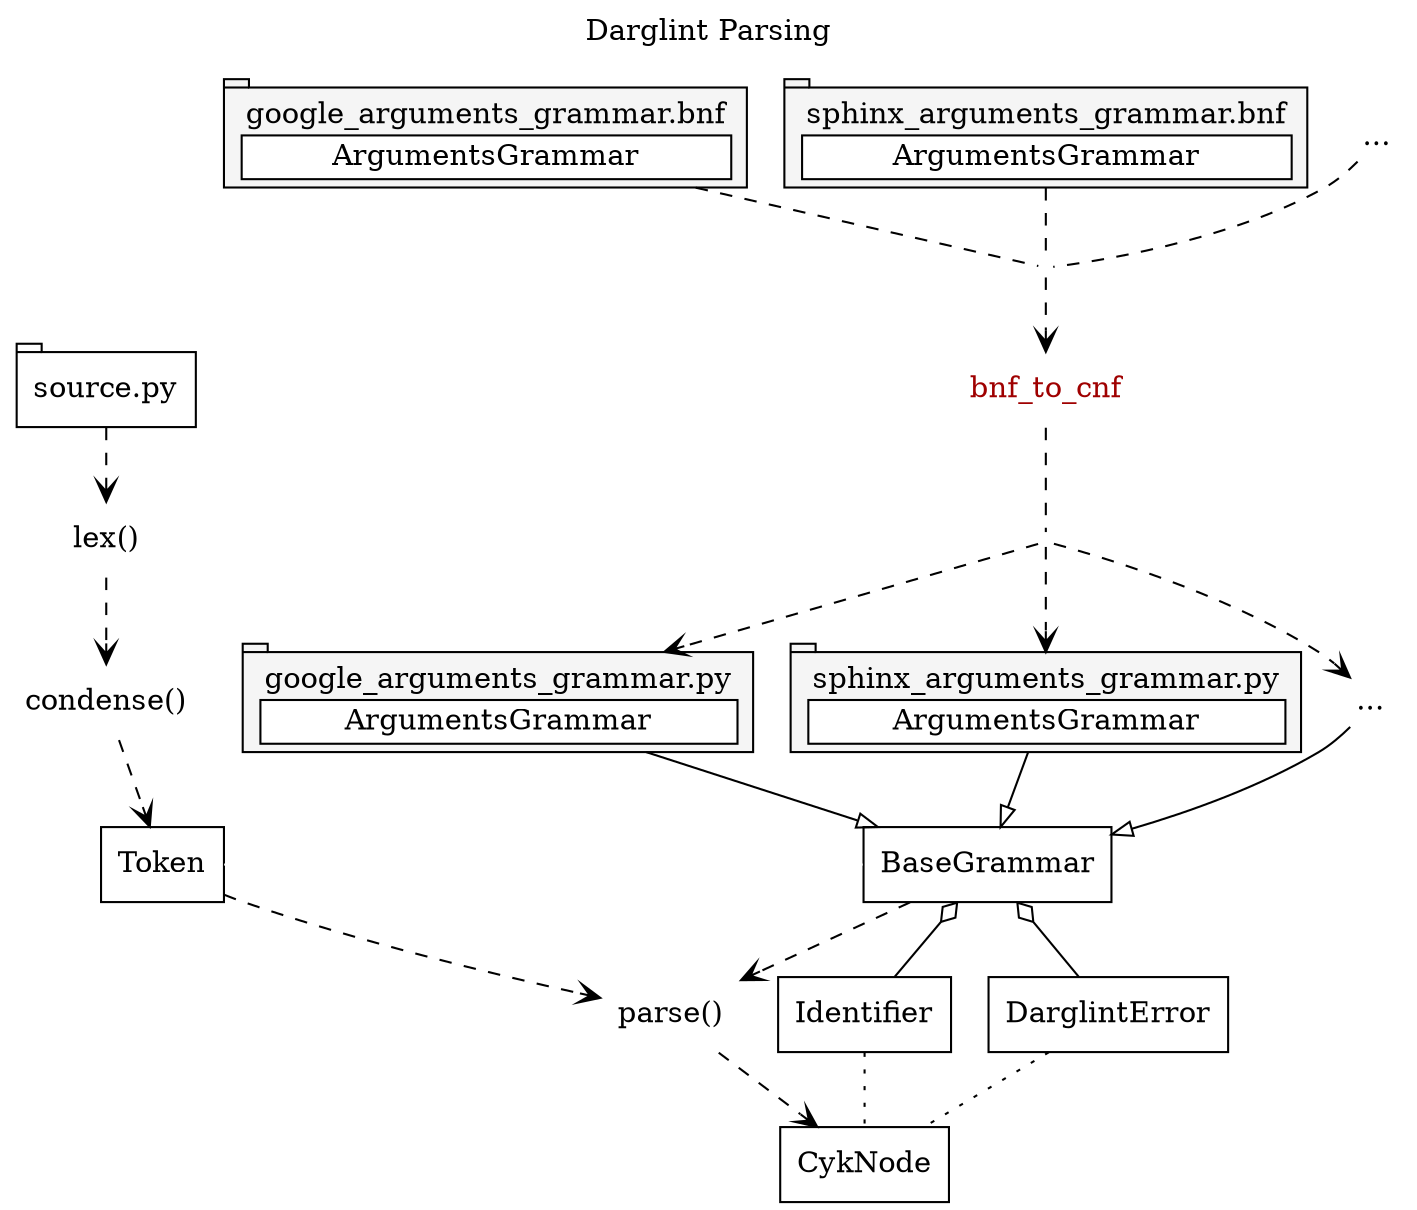 digraph G {
    label="Darglint Parsing\n ";
    labelloc="top";

    /* ============= GRAMMAR GENERATION =========================== */
    node [shape="rect", style="filled", fillcolor="#f5f5f5"];
    bnf_to_cnf [shape="none", fontcolor="#9f0000", style=""];
    subgraph bnf_cluster {
        google_arguments_section [shape="tab", label=<
        <table border="0" cellborder="0" cellspacing="0">
          <tr><td>google_arguments_grammar.bnf</td></tr>
          <tr><td border="1" bgcolor="#ffffff">ArgumentsGrammar</td></tr>
        </table>>];

        sphinx_arguments_section [shape="tab", label=<
        <table border="0" cellborder="0" cellspacing="0">
          <tr><td>sphinx_arguments_grammar.bnf</td></tr>
          <tr><td border="1" bgcolor="#ffffff">ArgumentsGrammar</td></tr>
        </table>>];

        dots [style="", label="...", shape="none", height="0.1", width="0.1"];
    }
    subgraph cnf_cluster {
        google_arguments_section1 [shape="tab", label=<
        <table border="0" cellborder="0" cellspacing="0">
          <tr><td>google_arguments_grammar.py</td></tr>
          <tr><td border="1" bgcolor="#ffffff">ArgumentsGrammar</td></tr>
        </table>>];

        sphinx_arguments_section1 [shape="tab", label=<
        <table border="0" cellborder="0" cellspacing="0">
          <tr><td>sphinx_arguments_grammar.py</td></tr>
          <tr><td border="1" bgcolor="#ffffff">ArgumentsGrammar</td></tr>
        </table>>];

        dots1 [style="", label="...", shape="none", height="0.1", width="0.1"];
    }

    /* ============= LEXING ======================================= */
    node [fillcolor="#ffffff"];
    source [shape="tab", label="source.py"];
    lex [shape="none", label="lex()"];
    condense [shape="none", label="condense()"];

    /* ============= PARSING ====================================== */
    parse [shape="none", label="parse()"];

    BaseGrammar;
    Identifier;
    DarglintError;
    Token;
    CykNode;

    // Input-Output
    edge [style="dashed", arrowhead="vee"];
    { BaseGrammar, Token } -> parse -> CykNode;

    _blank0 [shape="none", label="", width="0.1", height="0.1"];
    { google_arguments_section, sphinx_arguments_section, dots } -> _blank0 [arrowhead="none"];
    _blank0 -> bnf_to_cnf;

    _blank1 [shape="none", label="", width="0.1", height="0.1"];
    bnf_to_cnf -> _blank1 [arrowhead="none"];
    _blank1 -> {google_arguments_section1, sphinx_arguments_section1, dots1};

    source -> lex -> condense -> Token;

    // Is-a
    edge [style="solid", arrowhead="onormal"];
    { dots1, google_arguments_section1, sphinx_arguments_section1 } -> BaseGrammar;
    // Has-a
    edge [dir="both", arrowhead="none", arrowtail="odiamond"];
    BaseGrammar -> Identifier;
    BaseGrammar -> DarglintError;

    // Association
    edge [style="dotted", arrowhead="none", arrowtail="none"];
    Identifier -> CykNode;
    DarglintError -> CykNode;

    // Misc Shaping. (Delete after every addition/removal above.)

    {
        rank="same";
        node [label="", shape="none"];
        edge [color="white"];
        // Force token to be in line with the source, lex, condense chain.
        Token -> empty0 -> empty1 -> empty2 -> empty3 -> BaseGrammar;
    }
}
